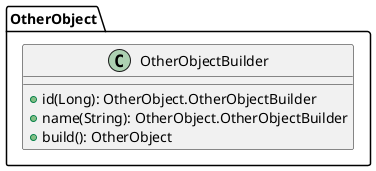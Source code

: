 @startuml

    class OtherObject.OtherObjectBuilder {
        +id(Long): OtherObject.OtherObjectBuilder
        +name(String): OtherObject.OtherObjectBuilder
        +build(): OtherObject
    }

@enduml
